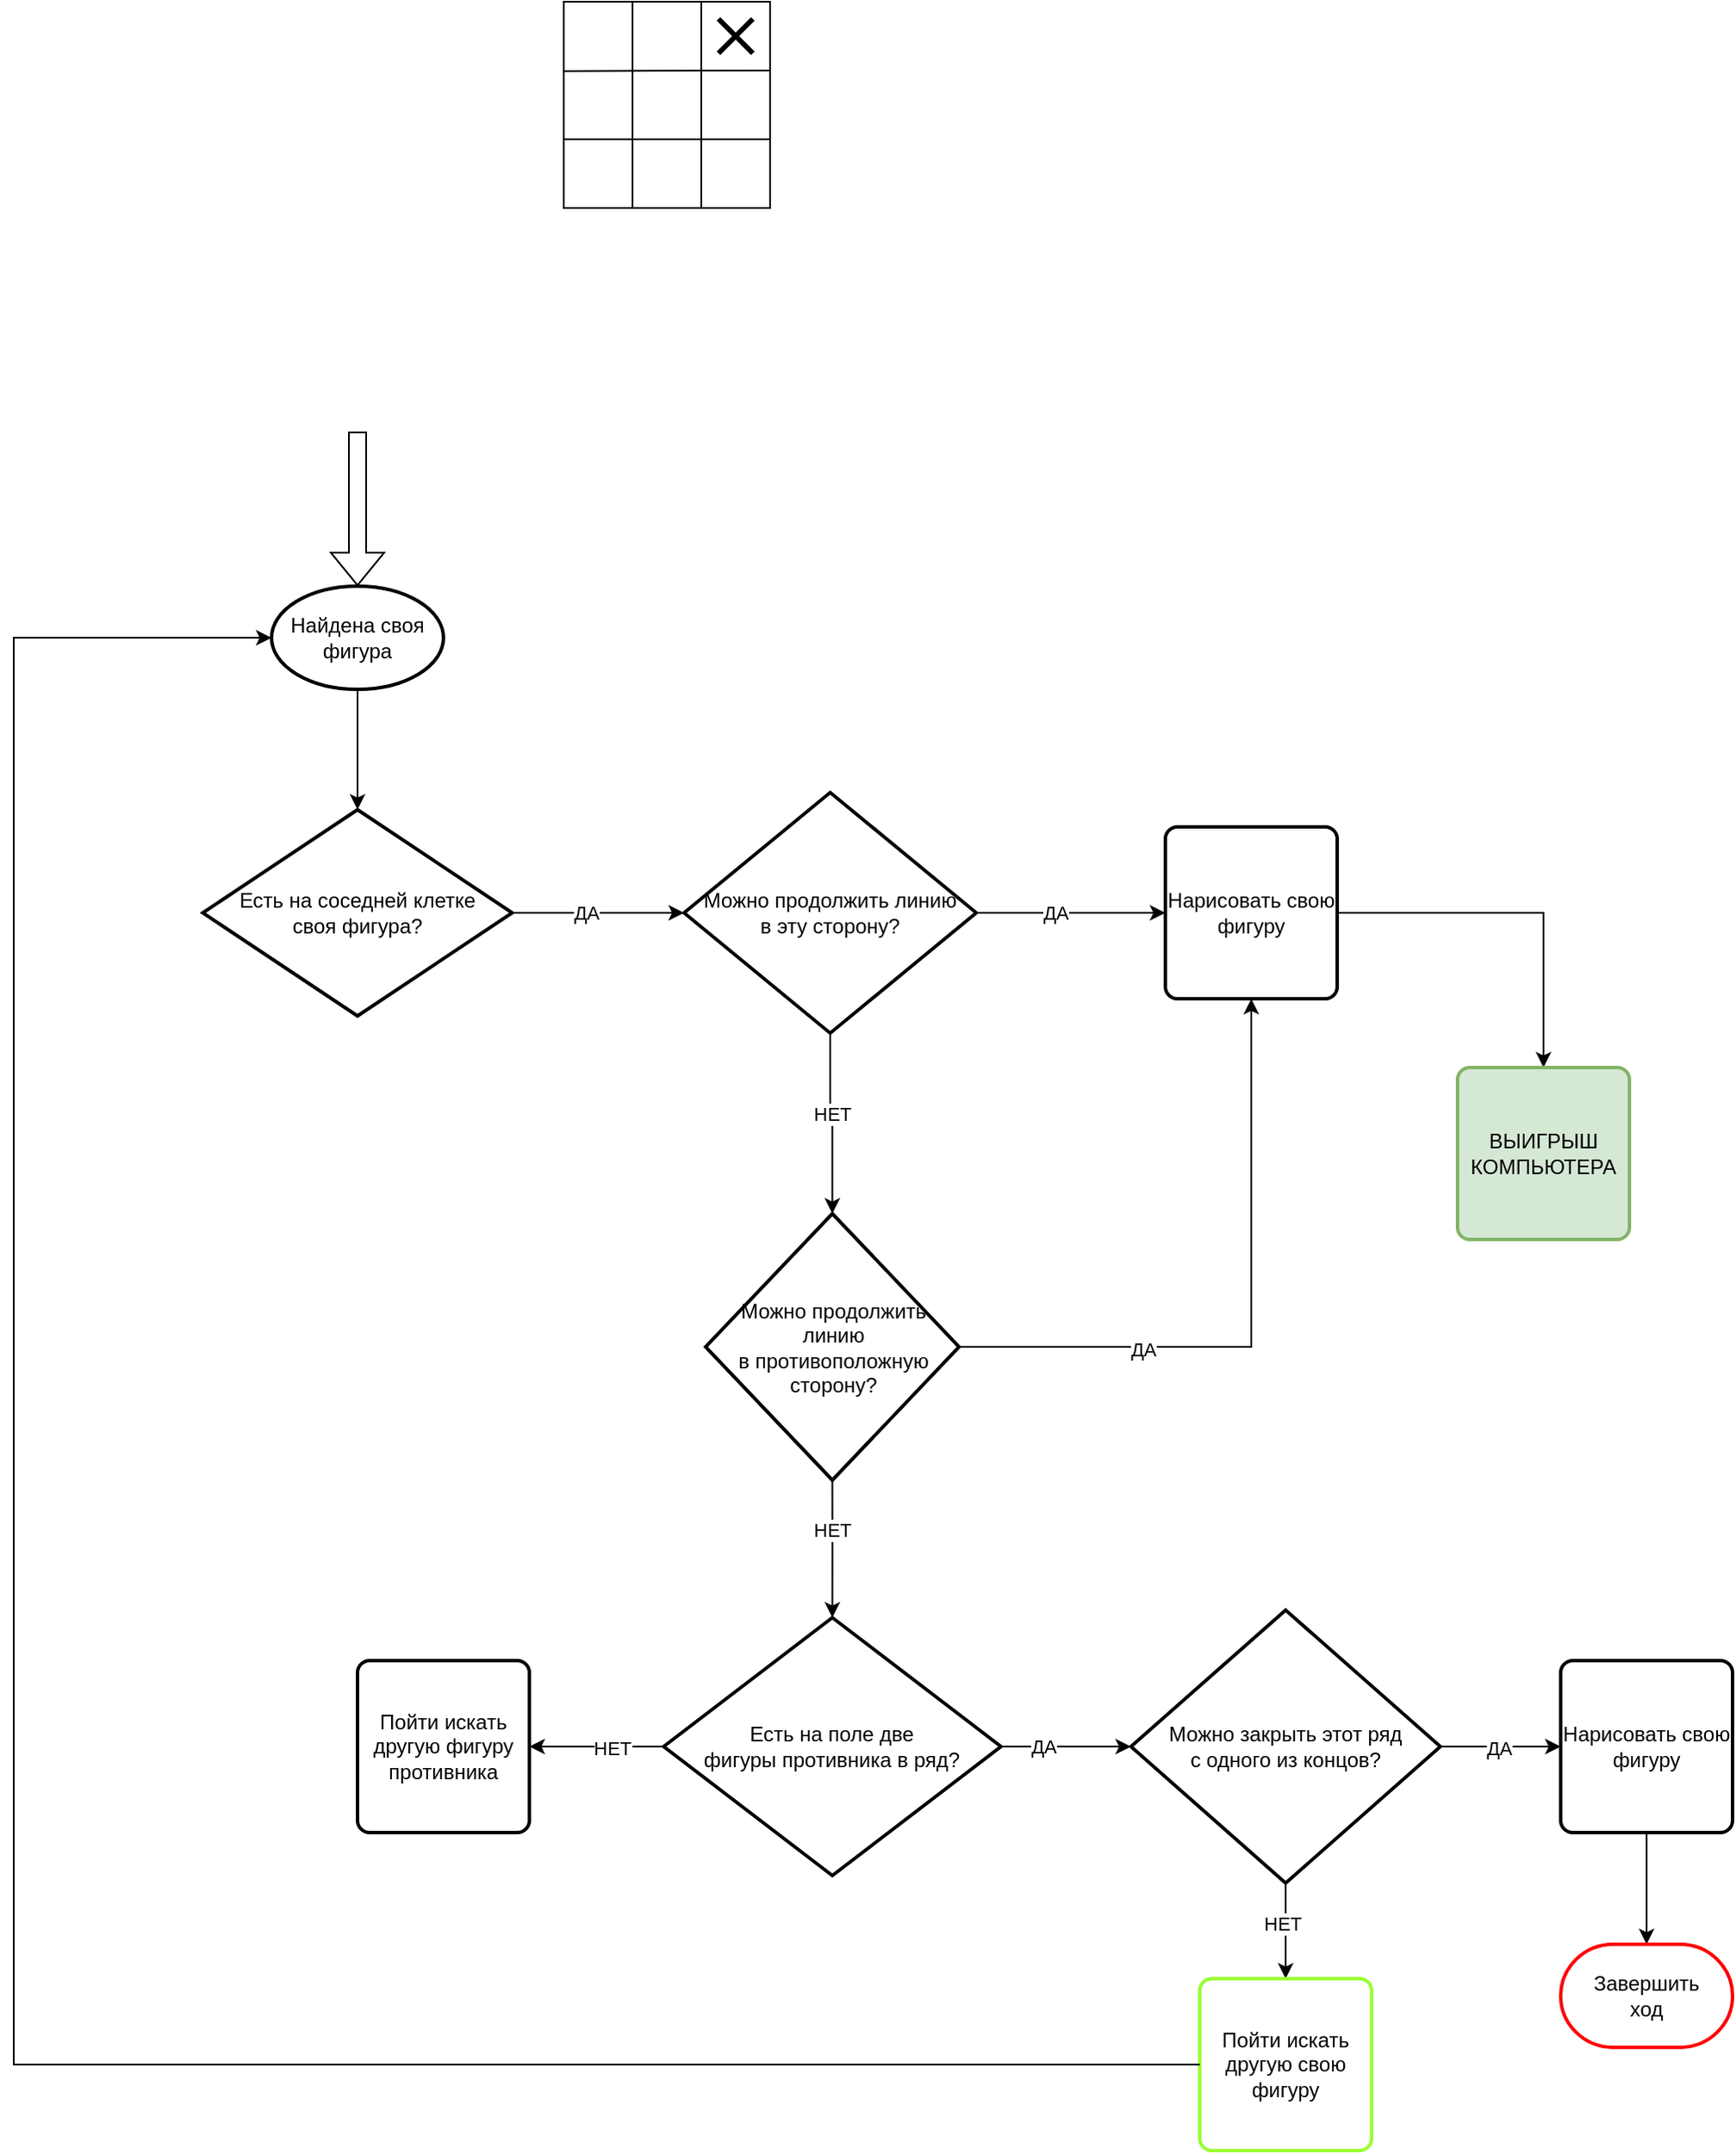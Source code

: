 <mxfile version="24.7.17">
  <diagram name="Страница — 1" id="6SzWJXjd3jO-udMxWJHo">
    <mxGraphModel dx="1816" dy="1732" grid="1" gridSize="10" guides="1" tooltips="1" connect="1" arrows="1" fold="1" page="1" pageScale="1" pageWidth="827" pageHeight="1169" math="0" shadow="0">
      <root>
        <mxCell id="0" />
        <mxCell id="1" parent="0" />
        <mxCell id="BlD8Izyi_1TjI5sXSvks-8" value="" style="shape=flexArrow;endArrow=classic;html=1;rounded=0;entryX=0.5;entryY=0;entryDx=0;entryDy=0;entryPerimeter=0;" edge="1" parent="1" target="BlD8Izyi_1TjI5sXSvks-37">
          <mxGeometry width="50" height="50" relative="1" as="geometry">
            <mxPoint y="130" as="sourcePoint" />
            <mxPoint x="0.34" y="180" as="targetPoint" />
          </mxGeometry>
        </mxCell>
        <mxCell id="BlD8Izyi_1TjI5sXSvks-10" style="edgeStyle=orthogonalEdgeStyle;rounded=0;orthogonalLoop=1;jettySize=auto;html=1;entryX=0;entryY=0.5;entryDx=0;entryDy=0;entryPerimeter=0;" edge="1" parent="1" source="BlD8Izyi_1TjI5sXSvks-9" target="BlD8Izyi_1TjI5sXSvks-12">
          <mxGeometry relative="1" as="geometry">
            <mxPoint x="160" y="410" as="targetPoint" />
          </mxGeometry>
        </mxCell>
        <mxCell id="BlD8Izyi_1TjI5sXSvks-11" value="ДА" style="edgeLabel;html=1;align=center;verticalAlign=middle;resizable=0;points=[];" vertex="1" connectable="0" parent="BlD8Izyi_1TjI5sXSvks-10">
          <mxGeometry x="-0.153" y="-3" relative="1" as="geometry">
            <mxPoint y="-3" as="offset" />
          </mxGeometry>
        </mxCell>
        <mxCell id="BlD8Izyi_1TjI5sXSvks-9" value="Есть на соседней клетке&lt;div&gt;своя фигура?&lt;/div&gt;" style="strokeWidth=2;html=1;shape=mxgraph.flowchart.decision;whiteSpace=wrap;" vertex="1" parent="1">
          <mxGeometry x="-90" y="350" width="180" height="120" as="geometry" />
        </mxCell>
        <mxCell id="BlD8Izyi_1TjI5sXSvks-14" style="edgeStyle=orthogonalEdgeStyle;rounded=0;orthogonalLoop=1;jettySize=auto;html=1;exitX=1;exitY=0.5;exitDx=0;exitDy=0;exitPerimeter=0;" edge="1" parent="1" source="BlD8Izyi_1TjI5sXSvks-12" target="BlD8Izyi_1TjI5sXSvks-16">
          <mxGeometry relative="1" as="geometry">
            <mxPoint x="460" y="410" as="targetPoint" />
          </mxGeometry>
        </mxCell>
        <mxCell id="BlD8Izyi_1TjI5sXSvks-15" value="ДА" style="edgeLabel;html=1;align=center;verticalAlign=middle;resizable=0;points=[];" vertex="1" connectable="0" parent="BlD8Izyi_1TjI5sXSvks-14">
          <mxGeometry x="-0.16" relative="1" as="geometry">
            <mxPoint as="offset" />
          </mxGeometry>
        </mxCell>
        <mxCell id="BlD8Izyi_1TjI5sXSvks-19" style="edgeStyle=orthogonalEdgeStyle;rounded=0;orthogonalLoop=1;jettySize=auto;html=1;exitX=0.5;exitY=1;exitDx=0;exitDy=0;exitPerimeter=0;" edge="1" parent="1" source="BlD8Izyi_1TjI5sXSvks-12" target="BlD8Izyi_1TjI5sXSvks-22">
          <mxGeometry relative="1" as="geometry">
            <mxPoint x="275" y="585" as="targetPoint" />
          </mxGeometry>
        </mxCell>
        <mxCell id="BlD8Izyi_1TjI5sXSvks-21" value="НЕТ" style="edgeLabel;html=1;align=center;verticalAlign=middle;resizable=0;points=[];" vertex="1" connectable="0" parent="BlD8Izyi_1TjI5sXSvks-19">
          <mxGeometry x="-0.114" y="1" relative="1" as="geometry">
            <mxPoint as="offset" />
          </mxGeometry>
        </mxCell>
        <mxCell id="BlD8Izyi_1TjI5sXSvks-12" value="Можно продолжить линию&lt;div&gt;в эту сторону?&lt;/div&gt;" style="strokeWidth=2;html=1;shape=mxgraph.flowchart.decision;whiteSpace=wrap;" vertex="1" parent="1">
          <mxGeometry x="190" y="340" width="170" height="140" as="geometry" />
        </mxCell>
        <mxCell id="BlD8Izyi_1TjI5sXSvks-17" style="edgeStyle=orthogonalEdgeStyle;rounded=0;orthogonalLoop=1;jettySize=auto;html=1;" edge="1" parent="1" source="BlD8Izyi_1TjI5sXSvks-16" target="BlD8Izyi_1TjI5sXSvks-18">
          <mxGeometry relative="1" as="geometry">
            <mxPoint x="520" y="760" as="targetPoint" />
          </mxGeometry>
        </mxCell>
        <mxCell id="BlD8Izyi_1TjI5sXSvks-16" value="Нарисовать свою&lt;div&gt;фигуру&lt;/div&gt;" style="rounded=1;whiteSpace=wrap;html=1;absoluteArcSize=1;arcSize=14;strokeWidth=2;" vertex="1" parent="1">
          <mxGeometry x="470" y="360" width="100" height="100" as="geometry" />
        </mxCell>
        <mxCell id="BlD8Izyi_1TjI5sXSvks-18" value="ВЫИГРЫШ&lt;div&gt;КОМПЬЮТЕРА&lt;/div&gt;" style="rounded=1;whiteSpace=wrap;html=1;absoluteArcSize=1;arcSize=14;strokeWidth=2;fillColor=#d5e8d4;strokeColor=#82b366;" vertex="1" parent="1">
          <mxGeometry x="640" y="500" width="100" height="100" as="geometry" />
        </mxCell>
        <mxCell id="BlD8Izyi_1TjI5sXSvks-23" style="edgeStyle=orthogonalEdgeStyle;rounded=0;orthogonalLoop=1;jettySize=auto;html=1;exitX=1;exitY=0.5;exitDx=0;exitDy=0;exitPerimeter=0;entryX=0.5;entryY=1;entryDx=0;entryDy=0;" edge="1" parent="1" source="BlD8Izyi_1TjI5sXSvks-22" target="BlD8Izyi_1TjI5sXSvks-16">
          <mxGeometry relative="1" as="geometry" />
        </mxCell>
        <mxCell id="BlD8Izyi_1TjI5sXSvks-24" value="ДА" style="edgeLabel;html=1;align=center;verticalAlign=middle;resizable=0;points=[];" vertex="1" connectable="0" parent="BlD8Izyi_1TjI5sXSvks-23">
          <mxGeometry x="-0.425" y="-1" relative="1" as="geometry">
            <mxPoint as="offset" />
          </mxGeometry>
        </mxCell>
        <mxCell id="BlD8Izyi_1TjI5sXSvks-25" style="edgeStyle=orthogonalEdgeStyle;rounded=0;orthogonalLoop=1;jettySize=auto;html=1;exitX=0.5;exitY=1;exitDx=0;exitDy=0;exitPerimeter=0;" edge="1" parent="1" source="BlD8Izyi_1TjI5sXSvks-22" target="BlD8Izyi_1TjI5sXSvks-26">
          <mxGeometry relative="1" as="geometry">
            <mxPoint x="276.333" y="820" as="targetPoint" />
          </mxGeometry>
        </mxCell>
        <mxCell id="BlD8Izyi_1TjI5sXSvks-27" value="НЕТ" style="edgeLabel;html=1;align=center;verticalAlign=middle;resizable=0;points=[];" vertex="1" connectable="0" parent="BlD8Izyi_1TjI5sXSvks-25">
          <mxGeometry x="-0.273" y="-1" relative="1" as="geometry">
            <mxPoint as="offset" />
          </mxGeometry>
        </mxCell>
        <mxCell id="BlD8Izyi_1TjI5sXSvks-22" value="Можно продолжить линию&lt;div&gt;в противоположную сторону?&lt;/div&gt;" style="strokeWidth=2;html=1;shape=mxgraph.flowchart.decision;whiteSpace=wrap;" vertex="1" parent="1">
          <mxGeometry x="202.5" y="585" width="147.5" height="155" as="geometry" />
        </mxCell>
        <mxCell id="BlD8Izyi_1TjI5sXSvks-29" value="" style="edgeStyle=orthogonalEdgeStyle;rounded=0;orthogonalLoop=1;jettySize=auto;html=1;" edge="1" parent="1" source="BlD8Izyi_1TjI5sXSvks-26" target="BlD8Izyi_1TjI5sXSvks-28">
          <mxGeometry relative="1" as="geometry" />
        </mxCell>
        <mxCell id="BlD8Izyi_1TjI5sXSvks-30" value="ДА" style="edgeLabel;html=1;align=center;verticalAlign=middle;resizable=0;points=[];" vertex="1" connectable="0" parent="BlD8Izyi_1TjI5sXSvks-29">
          <mxGeometry x="-0.353" relative="1" as="geometry">
            <mxPoint as="offset" />
          </mxGeometry>
        </mxCell>
        <mxCell id="BlD8Izyi_1TjI5sXSvks-44" style="edgeStyle=orthogonalEdgeStyle;rounded=0;orthogonalLoop=1;jettySize=auto;html=1;" edge="1" parent="1" source="BlD8Izyi_1TjI5sXSvks-26" target="BlD8Izyi_1TjI5sXSvks-46">
          <mxGeometry relative="1" as="geometry">
            <mxPoint x="70" y="895" as="targetPoint" />
          </mxGeometry>
        </mxCell>
        <mxCell id="BlD8Izyi_1TjI5sXSvks-45" value="НЕТ" style="edgeLabel;html=1;align=center;verticalAlign=middle;resizable=0;points=[];" vertex="1" connectable="0" parent="BlD8Izyi_1TjI5sXSvks-44">
          <mxGeometry x="-0.232" y="1" relative="1" as="geometry">
            <mxPoint as="offset" />
          </mxGeometry>
        </mxCell>
        <mxCell id="BlD8Izyi_1TjI5sXSvks-26" value="Есть на поле две&lt;div&gt;фигуры противника в ряд?&lt;/div&gt;" style="strokeWidth=2;html=1;shape=mxgraph.flowchart.decision;whiteSpace=wrap;" vertex="1" parent="1">
          <mxGeometry x="178.13" y="820" width="196.25" height="150" as="geometry" />
        </mxCell>
        <mxCell id="BlD8Izyi_1TjI5sXSvks-31" style="edgeStyle=orthogonalEdgeStyle;rounded=0;orthogonalLoop=1;jettySize=auto;html=1;" edge="1" parent="1" source="BlD8Izyi_1TjI5sXSvks-28" target="BlD8Izyi_1TjI5sXSvks-33">
          <mxGeometry relative="1" as="geometry">
            <mxPoint x="720" y="895" as="targetPoint" />
          </mxGeometry>
        </mxCell>
        <mxCell id="BlD8Izyi_1TjI5sXSvks-32" value="ДА" style="edgeLabel;html=1;align=center;verticalAlign=middle;resizable=0;points=[];" vertex="1" connectable="0" parent="BlD8Izyi_1TjI5sXSvks-31">
          <mxGeometry x="-0.05" y="-1" relative="1" as="geometry">
            <mxPoint as="offset" />
          </mxGeometry>
        </mxCell>
        <mxCell id="BlD8Izyi_1TjI5sXSvks-40" style="edgeStyle=orthogonalEdgeStyle;rounded=0;orthogonalLoop=1;jettySize=auto;html=1;" edge="1" parent="1" source="BlD8Izyi_1TjI5sXSvks-28" target="BlD8Izyi_1TjI5sXSvks-42">
          <mxGeometry relative="1" as="geometry">
            <mxPoint x="540" y="1040" as="targetPoint" />
          </mxGeometry>
        </mxCell>
        <mxCell id="BlD8Izyi_1TjI5sXSvks-41" value="НЕТ" style="edgeLabel;html=1;align=center;verticalAlign=middle;resizable=0;points=[];" vertex="1" connectable="0" parent="BlD8Izyi_1TjI5sXSvks-40">
          <mxGeometry x="-0.15" y="-2" relative="1" as="geometry">
            <mxPoint as="offset" />
          </mxGeometry>
        </mxCell>
        <mxCell id="BlD8Izyi_1TjI5sXSvks-28" value="Можно закрыть этот ряд&lt;div&gt;с одного из концов?&lt;/div&gt;" style="rhombus;whiteSpace=wrap;html=1;strokeWidth=2;" vertex="1" parent="1">
          <mxGeometry x="450" y="815.63" width="180" height="158.75" as="geometry" />
        </mxCell>
        <mxCell id="BlD8Izyi_1TjI5sXSvks-35" value="" style="edgeStyle=orthogonalEdgeStyle;rounded=0;orthogonalLoop=1;jettySize=auto;html=1;entryX=0.5;entryY=0;entryDx=0;entryDy=0;entryPerimeter=0;" edge="1" parent="1" source="BlD8Izyi_1TjI5sXSvks-33" target="BlD8Izyi_1TjI5sXSvks-39">
          <mxGeometry relative="1" as="geometry">
            <mxPoint x="750" y="1045" as="targetPoint" />
          </mxGeometry>
        </mxCell>
        <mxCell id="BlD8Izyi_1TjI5sXSvks-33" value="Нарисовать свою&lt;div&gt;фигуру&lt;/div&gt;" style="rounded=1;whiteSpace=wrap;html=1;absoluteArcSize=1;arcSize=14;strokeWidth=2;" vertex="1" parent="1">
          <mxGeometry x="700" y="845" width="100" height="100" as="geometry" />
        </mxCell>
        <mxCell id="BlD8Izyi_1TjI5sXSvks-36" value="" style="group" vertex="1" connectable="0" parent="1">
          <mxGeometry x="120" y="-120" width="120" height="120" as="geometry" />
        </mxCell>
        <mxCell id="BlD8Izyi_1TjI5sXSvks-1" value="" style="whiteSpace=wrap;html=1;aspect=fixed;movable=1;resizable=1;rotatable=1;deletable=1;editable=1;locked=0;connectable=1;" vertex="1" parent="BlD8Izyi_1TjI5sXSvks-36">
          <mxGeometry width="120" height="120" as="geometry" />
        </mxCell>
        <mxCell id="BlD8Izyi_1TjI5sXSvks-2" value="" style="endArrow=none;html=1;rounded=0;movable=1;resizable=1;rotatable=1;deletable=1;editable=1;locked=0;connectable=1;" edge="1" parent="BlD8Izyi_1TjI5sXSvks-36">
          <mxGeometry width="50" height="50" relative="1" as="geometry">
            <mxPoint x="40" y="120" as="sourcePoint" />
            <mxPoint x="40" as="targetPoint" />
          </mxGeometry>
        </mxCell>
        <mxCell id="BlD8Izyi_1TjI5sXSvks-3" value="" style="endArrow=none;html=1;rounded=0;movable=1;resizable=1;rotatable=1;deletable=1;editable=1;locked=0;connectable=1;" edge="1" parent="BlD8Izyi_1TjI5sXSvks-36">
          <mxGeometry width="50" height="50" relative="1" as="geometry">
            <mxPoint x="80" y="120" as="sourcePoint" />
            <mxPoint x="80" as="targetPoint" />
          </mxGeometry>
        </mxCell>
        <mxCell id="BlD8Izyi_1TjI5sXSvks-4" value="" style="endArrow=none;html=1;rounded=0;exitX=0.003;exitY=0.336;exitDx=0;exitDy=0;exitPerimeter=0;movable=1;resizable=1;rotatable=1;deletable=1;editable=1;locked=0;connectable=1;" edge="1" parent="BlD8Izyi_1TjI5sXSvks-36" source="BlD8Izyi_1TjI5sXSvks-1">
          <mxGeometry width="50" height="50" relative="1" as="geometry">
            <mxPoint x="90" y="130" as="sourcePoint" />
            <mxPoint x="120" y="40" as="targetPoint" />
          </mxGeometry>
        </mxCell>
        <mxCell id="BlD8Izyi_1TjI5sXSvks-5" value="" style="endArrow=none;html=1;rounded=0;exitX=0.003;exitY=0.336;exitDx=0;exitDy=0;exitPerimeter=0;movable=1;resizable=1;rotatable=1;deletable=1;editable=1;locked=0;connectable=1;" edge="1" parent="BlD8Izyi_1TjI5sXSvks-36">
          <mxGeometry width="50" height="50" relative="1" as="geometry">
            <mxPoint y="80" as="sourcePoint" />
            <mxPoint x="120" y="80" as="targetPoint" />
          </mxGeometry>
        </mxCell>
        <mxCell id="BlD8Izyi_1TjI5sXSvks-6" value="" style="shape=umlDestroy;whiteSpace=wrap;html=1;strokeWidth=3;targetShapes=umlLifeline;movable=1;resizable=1;rotatable=1;deletable=1;editable=1;locked=0;connectable=1;" vertex="1" parent="BlD8Izyi_1TjI5sXSvks-36">
          <mxGeometry x="90" y="10" width="20" height="20" as="geometry" />
        </mxCell>
        <mxCell id="BlD8Izyi_1TjI5sXSvks-38" style="edgeStyle=orthogonalEdgeStyle;rounded=0;orthogonalLoop=1;jettySize=auto;html=1;exitX=0.5;exitY=1;exitDx=0;exitDy=0;exitPerimeter=0;" edge="1" parent="1" source="BlD8Izyi_1TjI5sXSvks-37" target="BlD8Izyi_1TjI5sXSvks-9">
          <mxGeometry relative="1" as="geometry" />
        </mxCell>
        <mxCell id="BlD8Izyi_1TjI5sXSvks-37" value="Найдена своя фигура" style="strokeWidth=2;html=1;shape=mxgraph.flowchart.start_1;whiteSpace=wrap;" vertex="1" parent="1">
          <mxGeometry x="-50" y="220" width="100" height="60" as="geometry" />
        </mxCell>
        <mxCell id="BlD8Izyi_1TjI5sXSvks-39" value="Завершить&lt;div&gt;ход&lt;/div&gt;" style="strokeWidth=2;html=1;shape=mxgraph.flowchart.terminator;whiteSpace=wrap;strokeColor=#FF0000;" vertex="1" parent="1">
          <mxGeometry x="700" y="1010" width="100" height="60" as="geometry" />
        </mxCell>
        <mxCell id="BlD8Izyi_1TjI5sXSvks-42" value="Пойти искать другую свою фигуру" style="rounded=1;whiteSpace=wrap;html=1;absoluteArcSize=1;arcSize=14;strokeWidth=2;strokeColor=#99FF33;" vertex="1" parent="1">
          <mxGeometry x="490" y="1030" width="100" height="100" as="geometry" />
        </mxCell>
        <mxCell id="BlD8Izyi_1TjI5sXSvks-43" style="edgeStyle=orthogonalEdgeStyle;rounded=0;orthogonalLoop=1;jettySize=auto;html=1;entryX=0;entryY=0.5;entryDx=0;entryDy=0;entryPerimeter=0;" edge="1" parent="1" source="BlD8Izyi_1TjI5sXSvks-42" target="BlD8Izyi_1TjI5sXSvks-37">
          <mxGeometry relative="1" as="geometry">
            <Array as="points">
              <mxPoint x="-200" y="1080" />
              <mxPoint x="-200" y="250" />
            </Array>
          </mxGeometry>
        </mxCell>
        <mxCell id="BlD8Izyi_1TjI5sXSvks-46" value="Пойти искать другую фигуру&lt;div&gt;противника&lt;/div&gt;" style="rounded=1;whiteSpace=wrap;html=1;absoluteArcSize=1;arcSize=14;strokeWidth=2;" vertex="1" parent="1">
          <mxGeometry y="845.01" width="100" height="100" as="geometry" />
        </mxCell>
      </root>
    </mxGraphModel>
  </diagram>
</mxfile>
